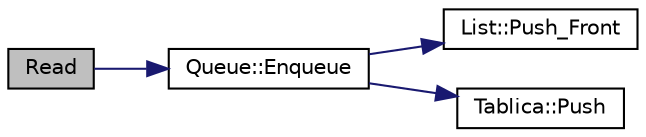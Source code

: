digraph "Read"
{
  edge [fontname="Helvetica",fontsize="10",labelfontname="Helvetica",labelfontsize="10"];
  node [fontname="Helvetica",fontsize="10",shape=record];
  rankdir="LR";
  Node1 [label="Read",height=0.2,width=0.4,color="black", fillcolor="grey75", style="filled" fontcolor="black"];
  Node1 -> Node2 [color="midnightblue",fontsize="10",style="solid"];
  Node2 [label="Queue::Enqueue",height=0.2,width=0.4,color="black", fillcolor="white", style="filled",URL="$class_queue.html#ad79218b6296d87515f0a487764c44111"];
  Node2 -> Node3 [color="midnightblue",fontsize="10",style="solid"];
  Node3 [label="List::Push_Front",height=0.2,width=0.4,color="black", fillcolor="white", style="filled",URL="$class_list.html#a31fbd443a2454901d82e4baa1732fe62"];
  Node2 -> Node4 [color="midnightblue",fontsize="10",style="solid"];
  Node4 [label="Tablica::Push",height=0.2,width=0.4,color="black", fillcolor="white", style="filled",URL="$class_tablica.html#ae1af903a66629cd0d522eb9f2fd13116"];
}
